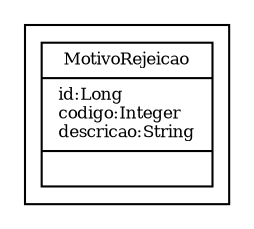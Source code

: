 digraph G{
fontname = "Times-Roman"
fontsize = 8

node [
        fontname = "Times-Roman"
        fontsize = 8
        shape = "record"
]

edge [
        fontname = "Times-Roman"
        fontsize = 8
]

subgraph clusterMOTIVOS_DE_REJEICAO
{
MotivoRejeicao [label = "{MotivoRejeicao|id:Long\lcodigo:Integer\ldescricao:String\l|\l}"]
}
}
